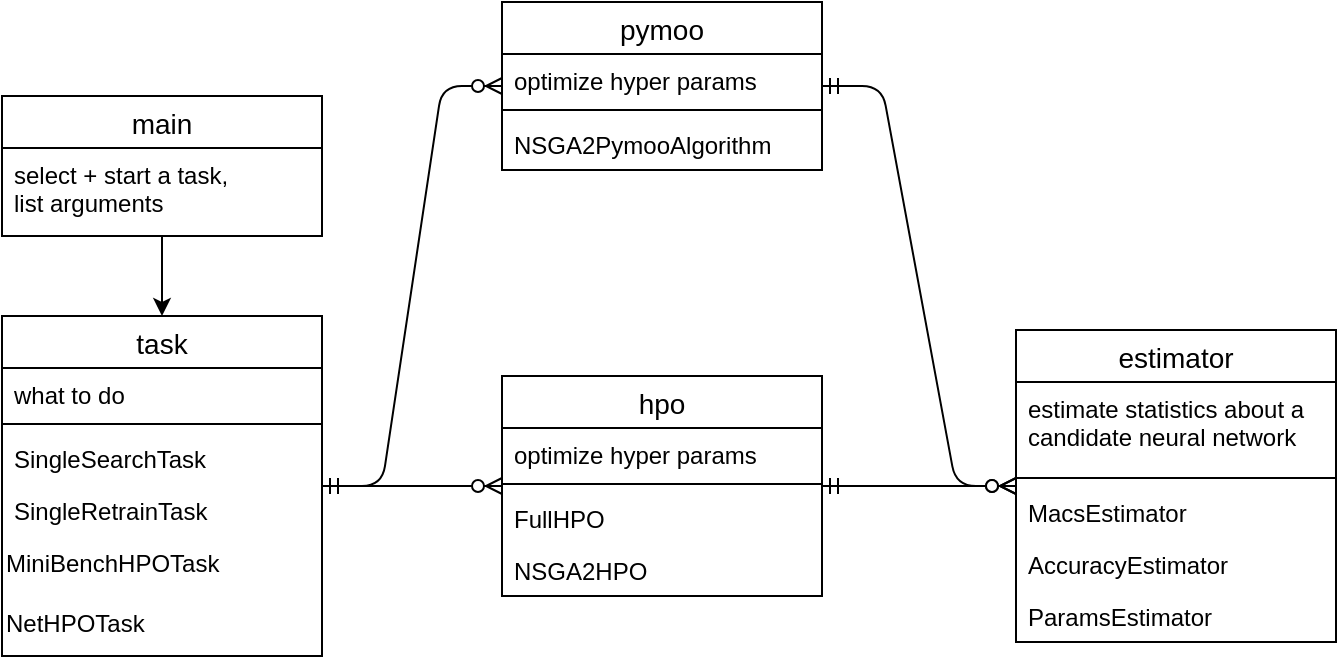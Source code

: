 <mxfile version="13.3.5" type="device"><diagram id="C5RBs43oDa-KdzZeNtuy" name="Page-1"><mxGraphModel dx="1422" dy="940" grid="1" gridSize="10" guides="1" tooltips="1" connect="1" arrows="1" fold="1" page="1" pageScale="1.6" pageWidth="827" pageHeight="1169" math="0" shadow="0"><root><mxCell id="WIyWlLk6GJQsqaUBKTNV-0"/><mxCell id="WIyWlLk6GJQsqaUBKTNV-1" parent="WIyWlLk6GJQsqaUBKTNV-0"/><mxCell id="g2XuCAY2t9CPxKcsYyPH-28" value="" style="endArrow=classic;html=1;entryX=0.5;entryY=0;entryDx=0;entryDy=0;" parent="WIyWlLk6GJQsqaUBKTNV-1" source="g2XuCAY2t9CPxKcsYyPH-10" target="g2XuCAY2t9CPxKcsYyPH-22" edge="1"><mxGeometry width="50" height="50" relative="1" as="geometry"><mxPoint x="440" y="730" as="sourcePoint"/><mxPoint x="490" y="680" as="targetPoint"/></mxGeometry></mxCell><mxCell id="g2XuCAY2t9CPxKcsYyPH-10" value="main" style="swimlane;fontStyle=0;childLayout=stackLayout;horizontal=1;startSize=26;horizontalStack=0;resizeParent=1;resizeParentMax=0;resizeLast=0;collapsible=1;marginBottom=0;align=center;fontSize=14;" parent="WIyWlLk6GJQsqaUBKTNV-1" vertex="1"><mxGeometry x="40" y="570" width="160" height="70" as="geometry"><mxRectangle x="10" y="320" width="60" height="26" as="alternateBounds"/></mxGeometry></mxCell><mxCell id="g2XuCAY2t9CPxKcsYyPH-11" value="select + start a task,&#10;list arguments" style="text;strokeColor=none;fillColor=none;spacingLeft=4;spacingRight=4;overflow=hidden;rotatable=0;points=[[0,0.5],[1,0.5]];portConstraint=eastwest;fontSize=12;" parent="g2XuCAY2t9CPxKcsYyPH-10" vertex="1"><mxGeometry y="26" width="160" height="44" as="geometry"/></mxCell><mxCell id="g2XuCAY2t9CPxKcsYyPH-22" value="task" style="swimlane;fontStyle=0;childLayout=stackLayout;horizontal=1;startSize=26;horizontalStack=0;resizeParent=1;resizeParentMax=0;resizeLast=0;collapsible=1;marginBottom=0;align=center;fontSize=14;" parent="WIyWlLk6GJQsqaUBKTNV-1" vertex="1"><mxGeometry x="40" y="680" width="160" height="170" as="geometry"/></mxCell><mxCell id="g2XuCAY2t9CPxKcsYyPH-23" value="what to do" style="text;strokeColor=none;fillColor=none;spacingLeft=4;spacingRight=4;overflow=hidden;rotatable=0;points=[[0,0.5],[1,0.5]];portConstraint=eastwest;fontSize=12;" parent="g2XuCAY2t9CPxKcsYyPH-22" vertex="1"><mxGeometry y="26" width="160" height="24" as="geometry"/></mxCell><mxCell id="g2XuCAY2t9CPxKcsYyPH-24" value="" style="line;strokeWidth=1;fillColor=none;align=left;verticalAlign=middle;spacingTop=-1;spacingLeft=3;spacingRight=3;rotatable=0;labelPosition=right;points=[];portConstraint=eastwest;fontSize=12;" parent="g2XuCAY2t9CPxKcsYyPH-22" vertex="1"><mxGeometry y="50" width="160" height="8" as="geometry"/></mxCell><mxCell id="g2XuCAY2t9CPxKcsYyPH-27" value="SingleSearchTask" style="text;strokeColor=none;fillColor=none;spacingLeft=4;spacingRight=4;overflow=hidden;rotatable=0;points=[[0,0.5],[1,0.5]];portConstraint=eastwest;fontSize=12;" parent="g2XuCAY2t9CPxKcsYyPH-22" vertex="1"><mxGeometry y="58" width="160" height="26" as="geometry"/></mxCell><mxCell id="g2XuCAY2t9CPxKcsYyPH-25" value="SingleRetrainTask" style="text;strokeColor=none;fillColor=none;spacingLeft=4;spacingRight=4;overflow=hidden;rotatable=0;points=[[0,0.5],[1,0.5]];portConstraint=eastwest;fontSize=12;" parent="g2XuCAY2t9CPxKcsYyPH-22" vertex="1"><mxGeometry y="84" width="160" height="26" as="geometry"/></mxCell><mxCell id="rS00Z_vMjzoHJ0xvD94t-7" value="MiniBenchHPOTask" style="text;whiteSpace=wrap;html=1;" parent="g2XuCAY2t9CPxKcsYyPH-22" vertex="1"><mxGeometry y="110" width="160" height="30" as="geometry"/></mxCell><mxCell id="rS00Z_vMjzoHJ0xvD94t-8" value="NetHPOTask" style="text;whiteSpace=wrap;html=1;" parent="g2XuCAY2t9CPxKcsYyPH-22" vertex="1"><mxGeometry y="140" width="160" height="30" as="geometry"/></mxCell><mxCell id="g2XuCAY2t9CPxKcsYyPH-145" value="" style="edgeStyle=entityRelationEdgeStyle;fontSize=12;html=1;endArrow=ERzeroToMany;startArrow=ERmandOne;" parent="WIyWlLk6GJQsqaUBKTNV-1" source="g2XuCAY2t9CPxKcsYyPH-22" target="g2XuCAY2t9CPxKcsYyPH-136" edge="1"><mxGeometry width="100" height="100" relative="1" as="geometry"><mxPoint x="460" y="690" as="sourcePoint"/><mxPoint x="560" y="590" as="targetPoint"/></mxGeometry></mxCell><mxCell id="rS00Z_vMjzoHJ0xvD94t-6" value="" style="edgeStyle=entityRelationEdgeStyle;fontSize=12;html=1;endArrow=ERzeroToMany;startArrow=ERmandOne;" parent="WIyWlLk6GJQsqaUBKTNV-1" source="g2XuCAY2t9CPxKcsYyPH-136" target="rS00Z_vMjzoHJ0xvD94t-0" edge="1"><mxGeometry width="100" height="100" relative="1" as="geometry"><mxPoint x="240" y="978" as="sourcePoint"/><mxPoint x="320" y="1158" as="targetPoint"/></mxGeometry></mxCell><mxCell id="g2XuCAY2t9CPxKcsYyPH-136" value="hpo" style="swimlane;fontStyle=0;childLayout=stackLayout;horizontal=1;startSize=26;horizontalStack=0;resizeParent=1;resizeParentMax=0;resizeLast=0;collapsible=1;marginBottom=0;align=center;fontSize=14;" parent="WIyWlLk6GJQsqaUBKTNV-1" vertex="1"><mxGeometry x="290" y="710" width="160" height="110" as="geometry"/></mxCell><mxCell id="g2XuCAY2t9CPxKcsYyPH-137" value="optimize hyper params" style="text;strokeColor=none;fillColor=none;spacingLeft=4;spacingRight=4;overflow=hidden;rotatable=0;points=[[0,0.5],[1,0.5]];portConstraint=eastwest;fontSize=12;" parent="g2XuCAY2t9CPxKcsYyPH-136" vertex="1"><mxGeometry y="26" width="160" height="24" as="geometry"/></mxCell><mxCell id="g2XuCAY2t9CPxKcsYyPH-138" value="" style="line;strokeWidth=1;fillColor=none;align=left;verticalAlign=middle;spacingTop=-1;spacingLeft=3;spacingRight=3;rotatable=0;labelPosition=right;points=[];portConstraint=eastwest;fontSize=12;" parent="g2XuCAY2t9CPxKcsYyPH-136" vertex="1"><mxGeometry y="50" width="160" height="8" as="geometry"/></mxCell><mxCell id="g2XuCAY2t9CPxKcsYyPH-139" value="FullHPO" style="text;strokeColor=none;fillColor=none;spacingLeft=4;spacingRight=4;overflow=hidden;rotatable=0;points=[[0,0.5],[1,0.5]];portConstraint=eastwest;fontSize=12;" parent="g2XuCAY2t9CPxKcsYyPH-136" vertex="1"><mxGeometry y="58" width="160" height="26" as="geometry"/></mxCell><mxCell id="g2XuCAY2t9CPxKcsYyPH-140" value="NSGA2HPO" style="text;strokeColor=none;fillColor=none;spacingLeft=4;spacingRight=4;overflow=hidden;rotatable=0;points=[[0,0.5],[1,0.5]];portConstraint=eastwest;fontSize=12;" parent="g2XuCAY2t9CPxKcsYyPH-136" vertex="1"><mxGeometry y="84" width="160" height="26" as="geometry"/></mxCell><mxCell id="rS00Z_vMjzoHJ0xvD94t-0" value="estimator" style="swimlane;fontStyle=0;childLayout=stackLayout;horizontal=1;startSize=26;horizontalStack=0;resizeParent=1;resizeParentMax=0;resizeLast=0;collapsible=1;marginBottom=0;align=center;fontSize=14;" parent="WIyWlLk6GJQsqaUBKTNV-1" vertex="1"><mxGeometry x="547" y="687" width="160" height="156" as="geometry"/></mxCell><mxCell id="rS00Z_vMjzoHJ0xvD94t-1" value="estimate statistics about a&#10;candidate neural network" style="text;strokeColor=none;fillColor=none;spacingLeft=4;spacingRight=4;overflow=hidden;rotatable=0;points=[[0,0.5],[1,0.5]];portConstraint=eastwest;fontSize=12;" parent="rS00Z_vMjzoHJ0xvD94t-0" vertex="1"><mxGeometry y="26" width="160" height="44" as="geometry"/></mxCell><mxCell id="rS00Z_vMjzoHJ0xvD94t-2" value="" style="line;strokeWidth=1;fillColor=none;align=left;verticalAlign=middle;spacingTop=-1;spacingLeft=3;spacingRight=3;rotatable=0;labelPosition=right;points=[];portConstraint=eastwest;fontSize=12;" parent="rS00Z_vMjzoHJ0xvD94t-0" vertex="1"><mxGeometry y="70" width="160" height="8" as="geometry"/></mxCell><mxCell id="rS00Z_vMjzoHJ0xvD94t-3" value="MacsEstimator" style="text;strokeColor=none;fillColor=none;spacingLeft=4;spacingRight=4;overflow=hidden;rotatable=0;points=[[0,0.5],[1,0.5]];portConstraint=eastwest;fontSize=12;" parent="rS00Z_vMjzoHJ0xvD94t-0" vertex="1"><mxGeometry y="78" width="160" height="26" as="geometry"/></mxCell><mxCell id="rS00Z_vMjzoHJ0xvD94t-4" value="AccuracyEstimator" style="text;strokeColor=none;fillColor=none;spacingLeft=4;spacingRight=4;overflow=hidden;rotatable=0;points=[[0,0.5],[1,0.5]];portConstraint=eastwest;fontSize=12;" parent="rS00Z_vMjzoHJ0xvD94t-0" vertex="1"><mxGeometry y="104" width="160" height="26" as="geometry"/></mxCell><mxCell id="rS00Z_vMjzoHJ0xvD94t-5" value="ParamsEstimator" style="text;strokeColor=none;fillColor=none;spacingLeft=4;spacingRight=4;overflow=hidden;rotatable=0;points=[[0,0.5],[1,0.5]];portConstraint=eastwest;fontSize=12;" parent="rS00Z_vMjzoHJ0xvD94t-0" vertex="1"><mxGeometry y="130" width="160" height="26" as="geometry"/></mxCell><mxCell id="b2_Ow25LwtKf8_YRIxDF-0" value="" style="edgeStyle=entityRelationEdgeStyle;fontSize=12;html=1;endArrow=ERzeroToMany;startArrow=ERmandOne;" edge="1" parent="WIyWlLk6GJQsqaUBKTNV-1" source="b2_Ow25LwtKf8_YRIxDF-1" target="rS00Z_vMjzoHJ0xvD94t-0"><mxGeometry width="100" height="100" relative="1" as="geometry"><mxPoint x="240" y="791" as="sourcePoint"/><mxPoint x="547" y="572" as="targetPoint"/></mxGeometry></mxCell><mxCell id="b2_Ow25LwtKf8_YRIxDF-1" value="pymoo" style="swimlane;fontStyle=0;childLayout=stackLayout;horizontal=1;startSize=26;horizontalStack=0;resizeParent=1;resizeParentMax=0;resizeLast=0;collapsible=1;marginBottom=0;align=center;fontSize=14;" vertex="1" parent="WIyWlLk6GJQsqaUBKTNV-1"><mxGeometry x="290" y="523" width="160" height="84" as="geometry"/></mxCell><mxCell id="b2_Ow25LwtKf8_YRIxDF-2" value="optimize hyper params" style="text;strokeColor=none;fillColor=none;spacingLeft=4;spacingRight=4;overflow=hidden;rotatable=0;points=[[0,0.5],[1,0.5]];portConstraint=eastwest;fontSize=12;" vertex="1" parent="b2_Ow25LwtKf8_YRIxDF-1"><mxGeometry y="26" width="160" height="24" as="geometry"/></mxCell><mxCell id="b2_Ow25LwtKf8_YRIxDF-3" value="" style="line;strokeWidth=1;fillColor=none;align=left;verticalAlign=middle;spacingTop=-1;spacingLeft=3;spacingRight=3;rotatable=0;labelPosition=right;points=[];portConstraint=eastwest;fontSize=12;" vertex="1" parent="b2_Ow25LwtKf8_YRIxDF-1"><mxGeometry y="50" width="160" height="8" as="geometry"/></mxCell><mxCell id="b2_Ow25LwtKf8_YRIxDF-4" value="NSGA2PymooAlgorithm" style="text;strokeColor=none;fillColor=none;spacingLeft=4;spacingRight=4;overflow=hidden;rotatable=0;points=[[0,0.5],[1,0.5]];portConstraint=eastwest;fontSize=12;" vertex="1" parent="b2_Ow25LwtKf8_YRIxDF-1"><mxGeometry y="58" width="160" height="26" as="geometry"/></mxCell><mxCell id="b2_Ow25LwtKf8_YRIxDF-12" value="" style="edgeStyle=entityRelationEdgeStyle;fontSize=12;html=1;endArrow=ERzeroToMany;startArrow=ERmandOne;" edge="1" parent="WIyWlLk6GJQsqaUBKTNV-1" source="g2XuCAY2t9CPxKcsYyPH-22" target="b2_Ow25LwtKf8_YRIxDF-1"><mxGeometry width="100" height="100" relative="1" as="geometry"><mxPoint x="210" y="775" as="sourcePoint"/><mxPoint x="300" y="775" as="targetPoint"/></mxGeometry></mxCell></root></mxGraphModel></diagram></mxfile>